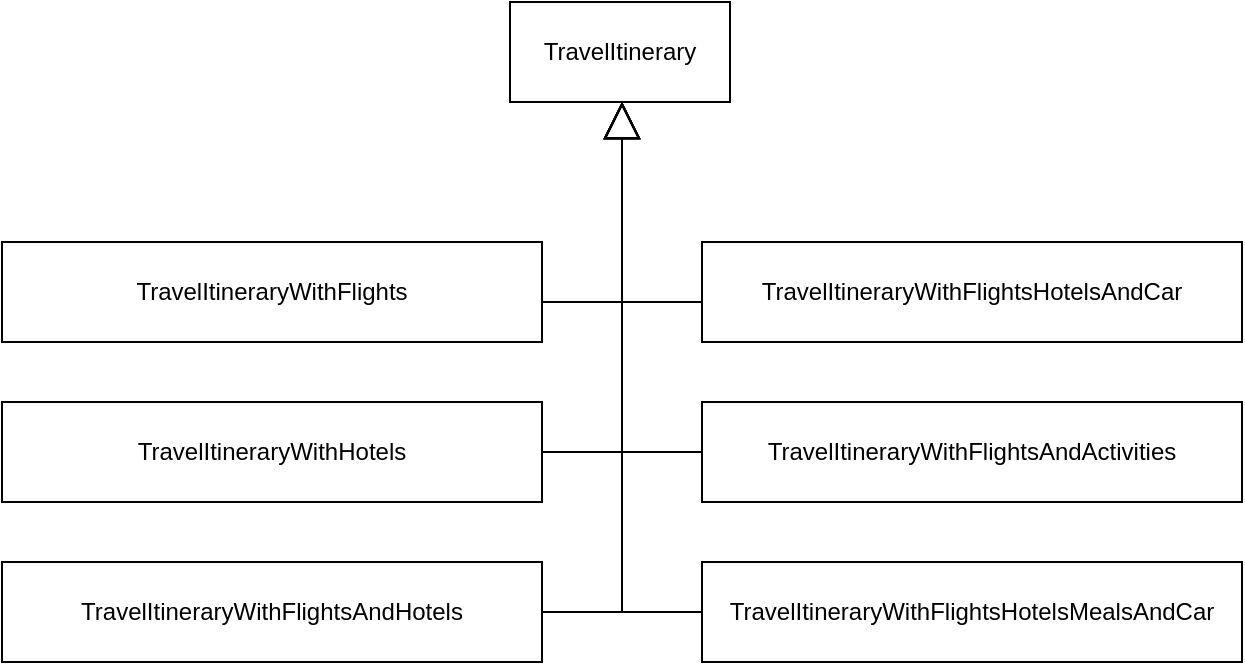 <mxfile version="21.2.1" type="device">
  <diagram id="C5RBs43oDa-KdzZeNtuy" name="Page-1">
    <mxGraphModel dx="989" dy="582" grid="1" gridSize="10" guides="1" tooltips="1" connect="1" arrows="1" fold="1" page="1" pageScale="1" pageWidth="827" pageHeight="1169" math="0" shadow="0">
      <root>
        <mxCell id="WIyWlLk6GJQsqaUBKTNV-0" />
        <mxCell id="WIyWlLk6GJQsqaUBKTNV-1" parent="WIyWlLk6GJQsqaUBKTNV-0" />
        <mxCell id="TUnmwRrEwCP_NuKm3s-q-0" value="TravelItinerary" style="html=1;whiteSpace=wrap;" vertex="1" parent="WIyWlLk6GJQsqaUBKTNV-1">
          <mxGeometry x="304" y="80" width="110" height="50" as="geometry" />
        </mxCell>
        <mxCell id="TUnmwRrEwCP_NuKm3s-q-1" value="TravelItineraryWithFlights" style="html=1;whiteSpace=wrap;" vertex="1" parent="WIyWlLk6GJQsqaUBKTNV-1">
          <mxGeometry x="50" y="200" width="270" height="50" as="geometry" />
        </mxCell>
        <mxCell id="TUnmwRrEwCP_NuKm3s-q-2" value="TravelItineraryWithHotels" style="html=1;whiteSpace=wrap;" vertex="1" parent="WIyWlLk6GJQsqaUBKTNV-1">
          <mxGeometry x="50" y="280" width="270" height="50" as="geometry" />
        </mxCell>
        <mxCell id="TUnmwRrEwCP_NuKm3s-q-3" value="TravelItineraryWithFlightsAndHotels" style="html=1;whiteSpace=wrap;" vertex="1" parent="WIyWlLk6GJQsqaUBKTNV-1">
          <mxGeometry x="50" y="360" width="270" height="50" as="geometry" />
        </mxCell>
        <mxCell id="TUnmwRrEwCP_NuKm3s-q-4" value="TravelItineraryWithFlightsHotelsAndCar" style="html=1;whiteSpace=wrap;" vertex="1" parent="WIyWlLk6GJQsqaUBKTNV-1">
          <mxGeometry x="400" y="200" width="270" height="50" as="geometry" />
        </mxCell>
        <mxCell id="TUnmwRrEwCP_NuKm3s-q-5" value="TravelItineraryWithFlightsAndActivities" style="html=1;whiteSpace=wrap;" vertex="1" parent="WIyWlLk6GJQsqaUBKTNV-1">
          <mxGeometry x="400" y="280" width="270" height="50" as="geometry" />
        </mxCell>
        <mxCell id="TUnmwRrEwCP_NuKm3s-q-6" value="TravelItineraryWithFlightsHotelsMealsAndCar" style="html=1;whiteSpace=wrap;" vertex="1" parent="WIyWlLk6GJQsqaUBKTNV-1">
          <mxGeometry x="400" y="360" width="270" height="50" as="geometry" />
        </mxCell>
        <mxCell id="TUnmwRrEwCP_NuKm3s-q-7" value="" style="endArrow=block;endSize=16;endFill=0;html=1;rounded=0;edgeStyle=orthogonalEdgeStyle;" edge="1" parent="WIyWlLk6GJQsqaUBKTNV-1" source="TUnmwRrEwCP_NuKm3s-q-1" target="TUnmwRrEwCP_NuKm3s-q-0">
          <mxGeometry width="160" relative="1" as="geometry">
            <mxPoint x="150" y="160" as="sourcePoint" />
            <mxPoint x="310" y="160" as="targetPoint" />
            <Array as="points">
              <mxPoint x="360" y="230" />
            </Array>
          </mxGeometry>
        </mxCell>
        <mxCell id="TUnmwRrEwCP_NuKm3s-q-8" value="" style="endArrow=block;endSize=16;endFill=0;html=1;rounded=0;edgeStyle=orthogonalEdgeStyle;" edge="1" parent="WIyWlLk6GJQsqaUBKTNV-1" source="TUnmwRrEwCP_NuKm3s-q-4" target="TUnmwRrEwCP_NuKm3s-q-0">
          <mxGeometry width="160" relative="1" as="geometry">
            <mxPoint x="330" y="230" as="sourcePoint" />
            <mxPoint x="385" y="140" as="targetPoint" />
            <Array as="points">
              <mxPoint x="360" y="230" />
            </Array>
          </mxGeometry>
        </mxCell>
        <mxCell id="TUnmwRrEwCP_NuKm3s-q-9" value="" style="endArrow=block;endSize=16;endFill=0;html=1;rounded=0;edgeStyle=orthogonalEdgeStyle;" edge="1" parent="WIyWlLk6GJQsqaUBKTNV-1" source="TUnmwRrEwCP_NuKm3s-q-2" target="TUnmwRrEwCP_NuKm3s-q-0">
          <mxGeometry width="160" relative="1" as="geometry">
            <mxPoint x="330" y="240" as="sourcePoint" />
            <mxPoint x="370" y="140" as="targetPoint" />
            <Array as="points">
              <mxPoint x="360" y="305" />
            </Array>
          </mxGeometry>
        </mxCell>
        <mxCell id="TUnmwRrEwCP_NuKm3s-q-10" value="" style="endArrow=block;endSize=16;endFill=0;html=1;rounded=0;edgeStyle=orthogonalEdgeStyle;" edge="1" parent="WIyWlLk6GJQsqaUBKTNV-1" source="TUnmwRrEwCP_NuKm3s-q-5" target="TUnmwRrEwCP_NuKm3s-q-0">
          <mxGeometry width="160" relative="1" as="geometry">
            <mxPoint x="330" y="315" as="sourcePoint" />
            <mxPoint x="370" y="140" as="targetPoint" />
            <Array as="points">
              <mxPoint x="360" y="305" />
            </Array>
          </mxGeometry>
        </mxCell>
        <mxCell id="TUnmwRrEwCP_NuKm3s-q-11" value="" style="endArrow=block;endSize=16;endFill=0;html=1;rounded=0;edgeStyle=orthogonalEdgeStyle;" edge="1" parent="WIyWlLk6GJQsqaUBKTNV-1" source="TUnmwRrEwCP_NuKm3s-q-3" target="TUnmwRrEwCP_NuKm3s-q-0">
          <mxGeometry width="160" relative="1" as="geometry">
            <mxPoint x="330" y="315" as="sourcePoint" />
            <mxPoint x="370" y="140" as="targetPoint" />
            <Array as="points">
              <mxPoint x="360" y="385" />
            </Array>
          </mxGeometry>
        </mxCell>
        <mxCell id="TUnmwRrEwCP_NuKm3s-q-12" value="" style="endArrow=block;endSize=16;endFill=0;html=1;rounded=0;edgeStyle=orthogonalEdgeStyle;" edge="1" parent="WIyWlLk6GJQsqaUBKTNV-1" source="TUnmwRrEwCP_NuKm3s-q-6" target="TUnmwRrEwCP_NuKm3s-q-0">
          <mxGeometry width="160" relative="1" as="geometry">
            <mxPoint x="330" y="395" as="sourcePoint" />
            <mxPoint x="370" y="140" as="targetPoint" />
            <Array as="points">
              <mxPoint x="360" y="385" />
            </Array>
          </mxGeometry>
        </mxCell>
      </root>
    </mxGraphModel>
  </diagram>
</mxfile>

